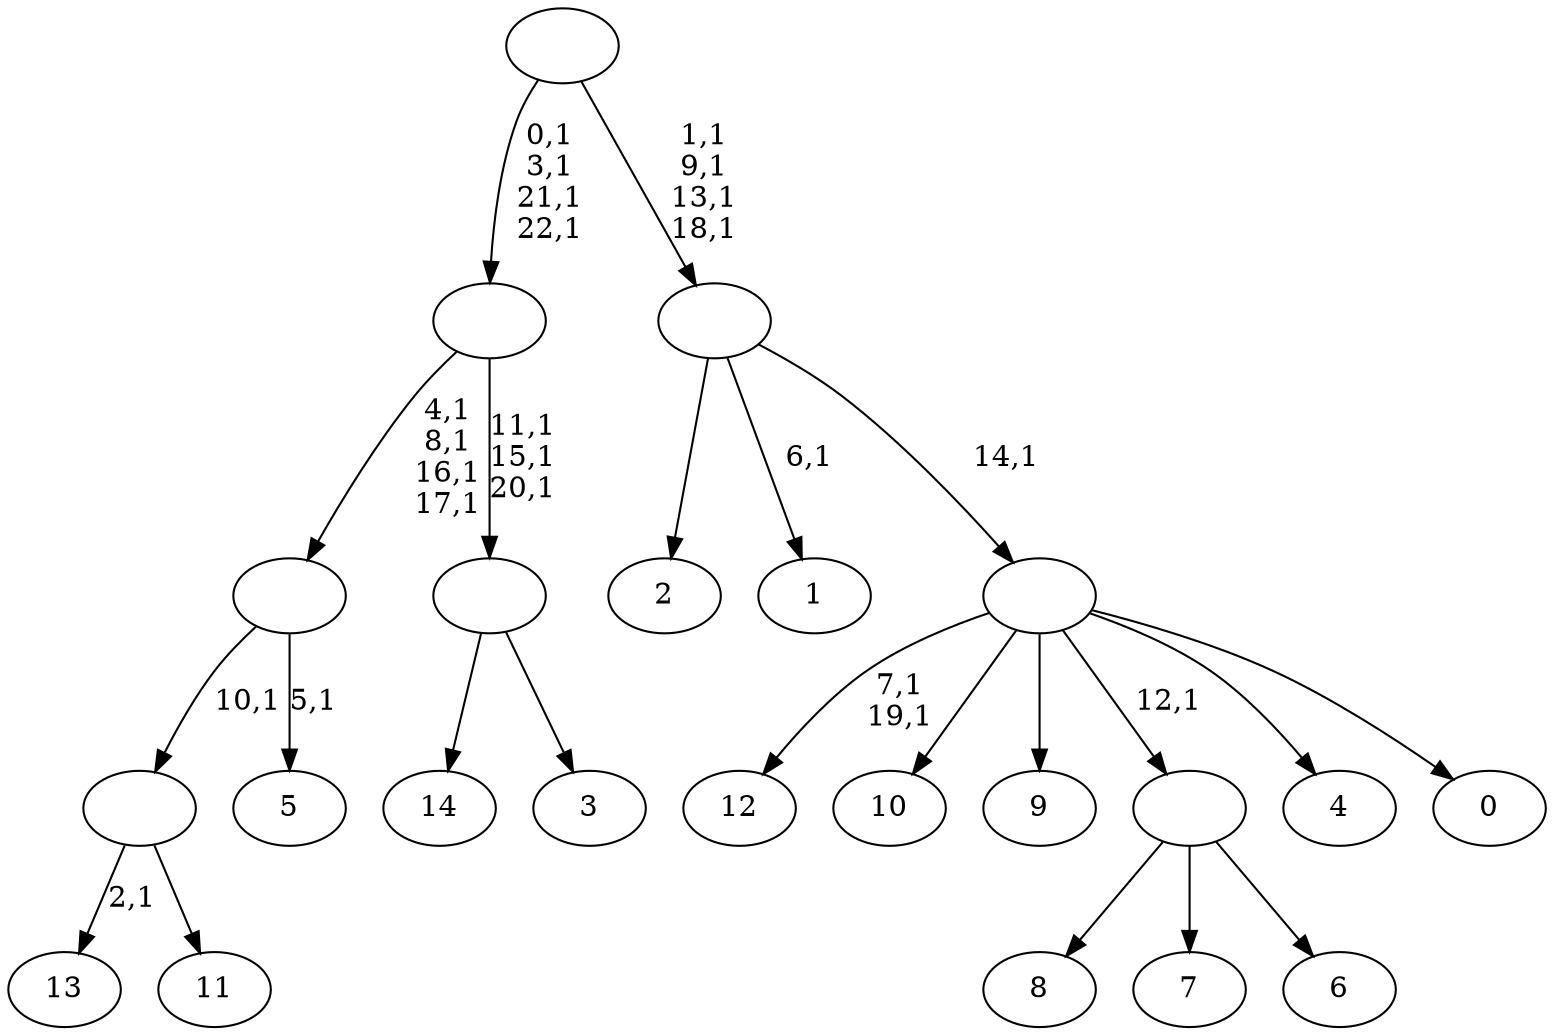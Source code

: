 digraph T {
	38 [label="14"]
	37 [label="13"]
	35 [label="12"]
	32 [label="11"]
	31 [label=""]
	30 [label="10"]
	29 [label="9"]
	28 [label="8"]
	27 [label="7"]
	26 [label="6"]
	25 [label=""]
	24 [label="5"]
	22 [label=""]
	18 [label="4"]
	17 [label="3"]
	16 [label=""]
	13 [label=""]
	9 [label="2"]
	8 [label="1"]
	6 [label="0"]
	5 [label=""]
	4 [label=""]
	0 [label=""]
	31 -> 37 [label="2,1"]
	31 -> 32 [label=""]
	25 -> 28 [label=""]
	25 -> 27 [label=""]
	25 -> 26 [label=""]
	22 -> 24 [label="5,1"]
	22 -> 31 [label="10,1"]
	16 -> 38 [label=""]
	16 -> 17 [label=""]
	13 -> 16 [label="11,1\n15,1\n20,1"]
	13 -> 22 [label="4,1\n8,1\n16,1\n17,1"]
	5 -> 35 [label="7,1\n19,1"]
	5 -> 30 [label=""]
	5 -> 29 [label=""]
	5 -> 25 [label="12,1"]
	5 -> 18 [label=""]
	5 -> 6 [label=""]
	4 -> 8 [label="6,1"]
	4 -> 9 [label=""]
	4 -> 5 [label="14,1"]
	0 -> 4 [label="1,1\n9,1\n13,1\n18,1"]
	0 -> 13 [label="0,1\n3,1\n21,1\n22,1"]
}
